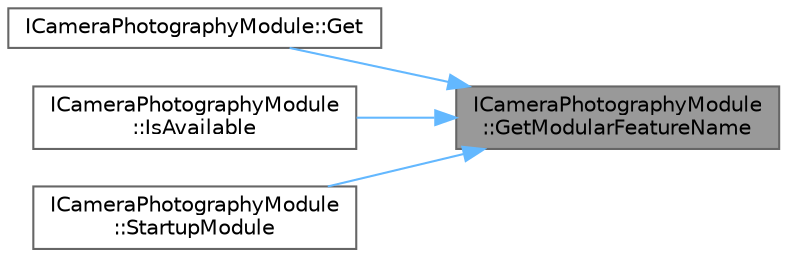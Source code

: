 digraph "ICameraPhotographyModule::GetModularFeatureName"
{
 // INTERACTIVE_SVG=YES
 // LATEX_PDF_SIZE
  bgcolor="transparent";
  edge [fontname=Helvetica,fontsize=10,labelfontname=Helvetica,labelfontsize=10];
  node [fontname=Helvetica,fontsize=10,shape=box,height=0.2,width=0.4];
  rankdir="RL";
  Node1 [id="Node000001",label="ICameraPhotographyModule\l::GetModularFeatureName",height=0.2,width=0.4,color="gray40", fillcolor="grey60", style="filled", fontcolor="black",tooltip=" "];
  Node1 -> Node2 [id="edge1_Node000001_Node000002",dir="back",color="steelblue1",style="solid",tooltip=" "];
  Node2 [id="Node000002",label="ICameraPhotographyModule::Get",height=0.2,width=0.4,color="grey40", fillcolor="white", style="filled",URL="$da/de1/classICameraPhotographyModule.html#a89144945b596f2ee65805aa9997e9784",tooltip="Singleton-like access to ICameraPhotographyModule."];
  Node1 -> Node3 [id="edge2_Node000001_Node000003",dir="back",color="steelblue1",style="solid",tooltip=" "];
  Node3 [id="Node000003",label="ICameraPhotographyModule\l::IsAvailable",height=0.2,width=0.4,color="grey40", fillcolor="white", style="filled",URL="$da/de1/classICameraPhotographyModule.html#a2c200671549fe8678555936dd9162ae5",tooltip="Checks to see if this module is loaded and ready."];
  Node1 -> Node4 [id="edge3_Node000001_Node000004",dir="back",color="steelblue1",style="solid",tooltip=" "];
  Node4 [id="Node000004",label="ICameraPhotographyModule\l::StartupModule",height=0.2,width=0.4,color="grey40", fillcolor="white", style="filled",URL="$da/de1/classICameraPhotographyModule.html#a754c2d781e1ee34c7588ca4f522561ab",tooltip="Called right after the module DLL has been loaded and the module object has been created Load depende..."];
}
